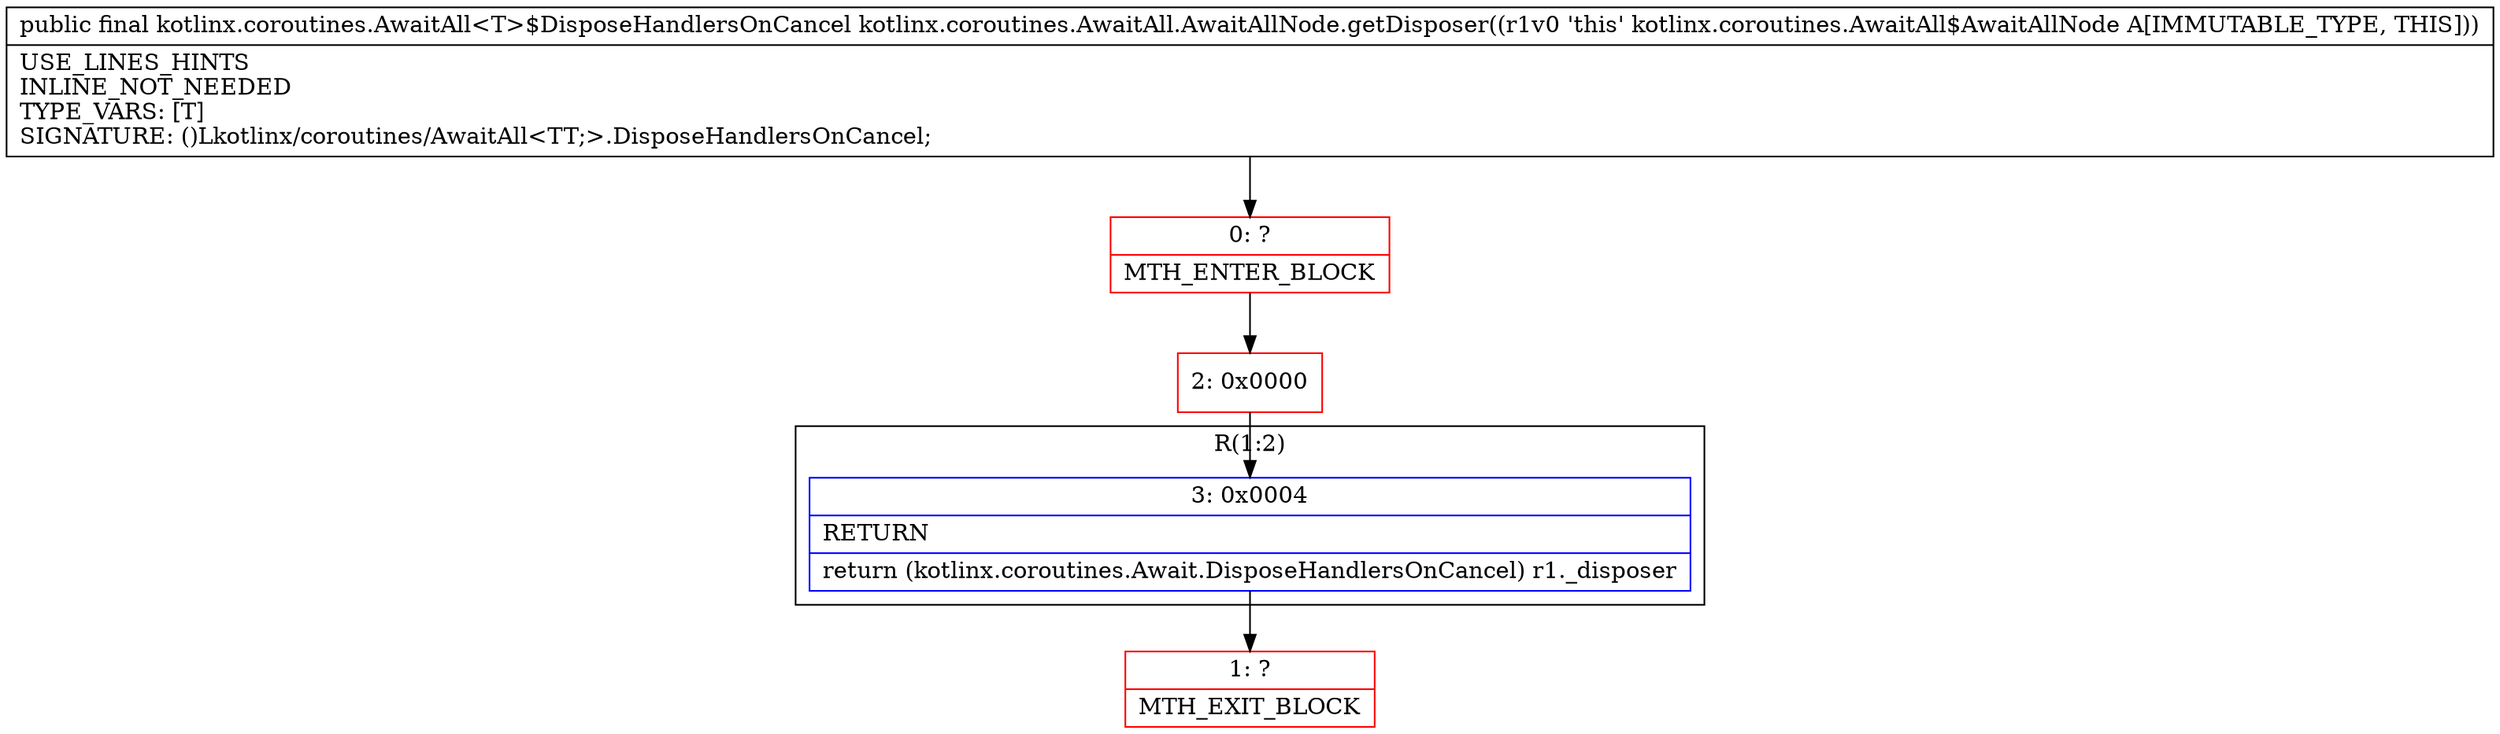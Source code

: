 digraph "CFG forkotlinx.coroutines.AwaitAll.AwaitAllNode.getDisposer()Lkotlinx\/coroutines\/AwaitAll$DisposeHandlersOnCancel;" {
subgraph cluster_Region_431059729 {
label = "R(1:2)";
node [shape=record,color=blue];
Node_3 [shape=record,label="{3\:\ 0x0004|RETURN\l|return (kotlinx.coroutines.Await.DisposeHandlersOnCancel) r1._disposer\l}"];
}
Node_0 [shape=record,color=red,label="{0\:\ ?|MTH_ENTER_BLOCK\l}"];
Node_2 [shape=record,color=red,label="{2\:\ 0x0000}"];
Node_1 [shape=record,color=red,label="{1\:\ ?|MTH_EXIT_BLOCK\l}"];
MethodNode[shape=record,label="{public final kotlinx.coroutines.AwaitAll\<T\>$DisposeHandlersOnCancel kotlinx.coroutines.AwaitAll.AwaitAllNode.getDisposer((r1v0 'this' kotlinx.coroutines.AwaitAll$AwaitAllNode A[IMMUTABLE_TYPE, THIS]))  | USE_LINES_HINTS\lINLINE_NOT_NEEDED\lTYPE_VARS: [T]\lSIGNATURE: ()Lkotlinx\/coroutines\/AwaitAll\<TT;\>.DisposeHandlersOnCancel;\l}"];
MethodNode -> Node_0;Node_3 -> Node_1;
Node_0 -> Node_2;
Node_2 -> Node_3;
}

